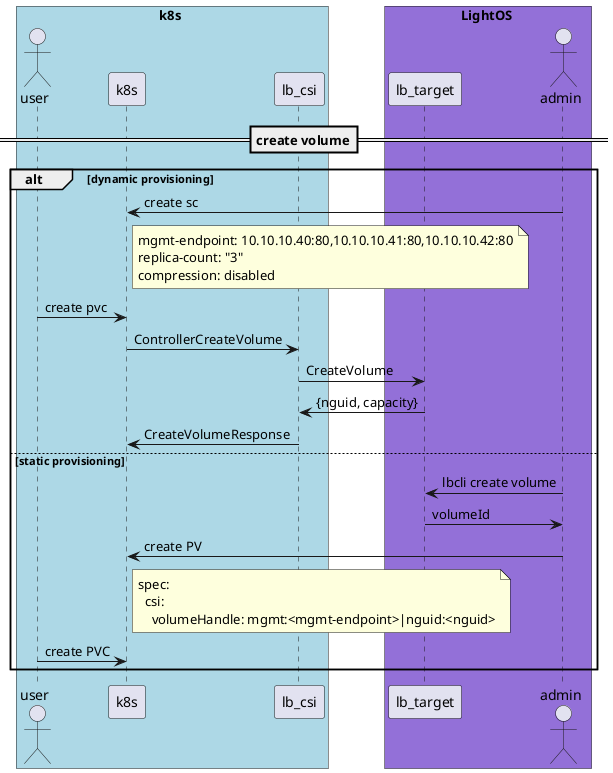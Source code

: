 @startuml provisioning

box k8s #LightBlue
actor user
participant k8s
participant lb_csi
endbox

box LightOS #MediumPurple
participant lb_target
actor admin
endbox

==create volume==
alt dynamic provisioning
admin -> k8s: create sc
note right of k8s
mgmt-endpoint: 10.10.10.40:80,10.10.10.41:80,10.10.10.42:80
replica-count: "3"
compression: disabled
endnote
user -> k8s: create pvc
k8s -> lb_csi: ControllerCreateVolume
lb_csi -> lb_target: CreateVolume
lb_target -> lb_csi: {nguid, capacity}
lb_csi -> k8s: CreateVolumeResponse
else static provisioning
admin -> lb_target: lbcli create volume
lb_target -> admin: volumeId
admin -> k8s: create PV
note right of k8s
spec:
  csi:
    volumeHandle: mgmt:<mgmt-endpoint>|nguid:<nguid>
endnote
user -> k8s: create PVC
end
